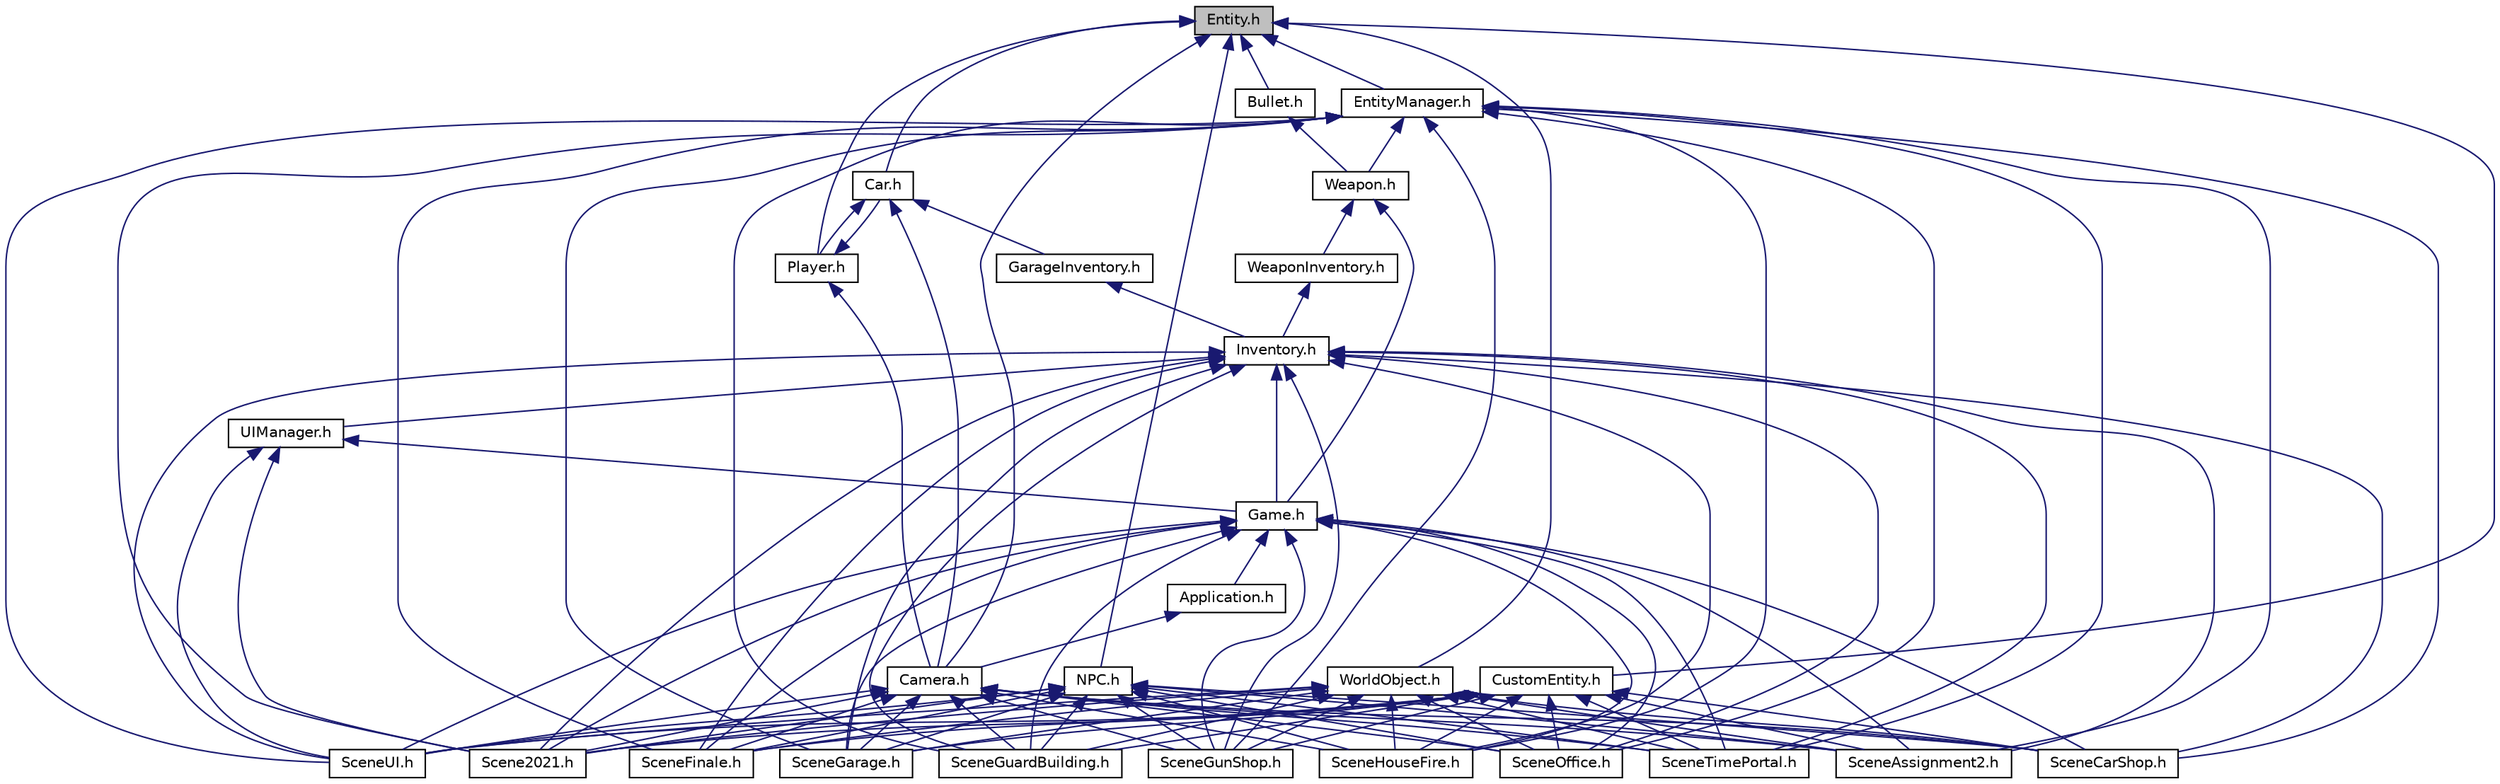 digraph "Entity.h"
{
 // LATEX_PDF_SIZE
  edge [fontname="Helvetica",fontsize="10",labelfontname="Helvetica",labelfontsize="10"];
  node [fontname="Helvetica",fontsize="10",shape=record];
  Node1 [label="Entity.h",height=0.2,width=0.4,color="black", fillcolor="grey75", style="filled", fontcolor="black",tooltip="Entity System encapsulating all attributes of something \"Living\"."];
  Node1 -> Node2 [dir="back",color="midnightblue",fontsize="10",style="solid",fontname="Helvetica"];
  Node2 [label="Bullet.h",height=0.2,width=0.4,color="black", fillcolor="white", style="filled",URL="$_bullet_8h.html",tooltip="Handles the Bullet Entity in our Game."];
  Node2 -> Node3 [dir="back",color="midnightblue",fontsize="10",style="solid",fontname="Helvetica"];
  Node3 [label="Weapon.h",height=0.2,width=0.4,color="black", fillcolor="white", style="filled",URL="$_weapon_8h.html",tooltip="Handles all Weapon Functionalities like Shooting, reloading."];
  Node3 -> Node4 [dir="back",color="midnightblue",fontsize="10",style="solid",fontname="Helvetica"];
  Node4 [label="Game.h",height=0.2,width=0.4,color="black", fillcolor="white", style="filled",URL="$_game_8h.html",tooltip="Handles the entire Game. (Scenes, Settings, Managers, etc.)"];
  Node4 -> Node5 [dir="back",color="midnightblue",fontsize="10",style="solid",fontname="Helvetica"];
  Node5 [label="Application.h",height=0.2,width=0.4,color="black", fillcolor="white", style="filled",URL="$_application_8h.html",tooltip="Handles the entire application."];
  Node5 -> Node6 [dir="back",color="midnightblue",fontsize="10",style="solid",fontname="Helvetica"];
  Node6 [label="Camera.h",height=0.2,width=0.4,color="black", fillcolor="white", style="filled",URL="$_camera_8h.html",tooltip="Camera System for our game."];
  Node6 -> Node7 [dir="back",color="midnightblue",fontsize="10",style="solid",fontname="Helvetica"];
  Node7 [label="Scene2021.h",height=0.2,width=0.4,color="black", fillcolor="white", style="filled",URL="$_scene2021_8h.html",tooltip="Main City Scene of the Game."];
  Node6 -> Node8 [dir="back",color="midnightblue",fontsize="10",style="solid",fontname="Helvetica"];
  Node8 [label="SceneAssignment2.h",height=0.2,width=0.4,color="black", fillcolor="white", style="filled",URL="$_scene_assignment2_8h.html",tooltip="Test Scene used for Debugging/Testing."];
  Node6 -> Node9 [dir="back",color="midnightblue",fontsize="10",style="solid",fontname="Helvetica"];
  Node9 [label="SceneCarShop.h",height=0.2,width=0.4,color="black", fillcolor="white", style="filled",URL="$_scene_car_shop_8h.html",tooltip="Car Shop Scene to purchase Cars in the Game."];
  Node6 -> Node10 [dir="back",color="midnightblue",fontsize="10",style="solid",fontname="Helvetica"];
  Node10 [label="SceneFinale.h",height=0.2,width=0.4,color="black", fillcolor="white", style="filled",URL="$_scene_finale_8h.html",tooltip="The Last and Final Scene of the Game."];
  Node6 -> Node11 [dir="back",color="midnightblue",fontsize="10",style="solid",fontname="Helvetica"];
  Node11 [label="SceneGarage.h",height=0.2,width=0.4,color="black", fillcolor="white", style="filled",URL="$_scene_garage_8h.html",tooltip="Garage scene for players to store their cars and bring it out to Main City Scene."];
  Node6 -> Node12 [dir="back",color="midnightblue",fontsize="10",style="solid",fontname="Helvetica"];
  Node12 [label="SceneGuardBuilding.h",height=0.2,width=0.4,color="black", fillcolor="white", style="filled",URL="$_scene_guard_building_8h.html",tooltip="Infiltrate the Government Facility Scene."];
  Node6 -> Node13 [dir="back",color="midnightblue",fontsize="10",style="solid",fontname="Helvetica"];
  Node13 [label="SceneGunShop.h",height=0.2,width=0.4,color="black", fillcolor="white", style="filled",URL="$_scene_gun_shop_8h.html",tooltip="Gun Shop Scene in our Game to purchase Guns."];
  Node6 -> Node14 [dir="back",color="midnightblue",fontsize="10",style="solid",fontname="Helvetica"];
  Node14 [label="SceneHouseFire.h",height=0.2,width=0.4,color="black", fillcolor="white", style="filled",URL="$_scene_house_fire_8h.html",tooltip="Starting scene of House on Fire for the Game."];
  Node6 -> Node15 [dir="back",color="midnightblue",fontsize="10",style="solid",fontname="Helvetica"];
  Node15 [label="SceneOffice.h",height=0.2,width=0.4,color="black", fillcolor="white", style="filled",URL="$_scene_office_8h.html",tooltip="2nd Last Scene to capture target from his Office."];
  Node6 -> Node16 [dir="back",color="midnightblue",fontsize="10",style="solid",fontname="Helvetica"];
  Node16 [label="SceneTimePortal.h",height=0.2,width=0.4,color="black", fillcolor="white", style="filled",URL="$_scene_time_portal_8h.html",tooltip="Time Portal Scene to enter and come back from the Future."];
  Node6 -> Node17 [dir="back",color="midnightblue",fontsize="10",style="solid",fontname="Helvetica"];
  Node17 [label="SceneUI.h",height=0.2,width=0.4,color="black", fillcolor="white", style="filled",URL="$_scene_u_i_8h.html",tooltip="Used for the Starting Screen UI."];
  Node4 -> Node7 [dir="back",color="midnightblue",fontsize="10",style="solid",fontname="Helvetica"];
  Node4 -> Node8 [dir="back",color="midnightblue",fontsize="10",style="solid",fontname="Helvetica"];
  Node4 -> Node9 [dir="back",color="midnightblue",fontsize="10",style="solid",fontname="Helvetica"];
  Node4 -> Node10 [dir="back",color="midnightblue",fontsize="10",style="solid",fontname="Helvetica"];
  Node4 -> Node11 [dir="back",color="midnightblue",fontsize="10",style="solid",fontname="Helvetica"];
  Node4 -> Node12 [dir="back",color="midnightblue",fontsize="10",style="solid",fontname="Helvetica"];
  Node4 -> Node13 [dir="back",color="midnightblue",fontsize="10",style="solid",fontname="Helvetica"];
  Node4 -> Node14 [dir="back",color="midnightblue",fontsize="10",style="solid",fontname="Helvetica"];
  Node4 -> Node15 [dir="back",color="midnightblue",fontsize="10",style="solid",fontname="Helvetica"];
  Node4 -> Node16 [dir="back",color="midnightblue",fontsize="10",style="solid",fontname="Helvetica"];
  Node4 -> Node17 [dir="back",color="midnightblue",fontsize="10",style="solid",fontname="Helvetica"];
  Node3 -> Node18 [dir="back",color="midnightblue",fontsize="10",style="solid",fontname="Helvetica"];
  Node18 [label="WeaponInventory.h",height=0.2,width=0.4,color="black", fillcolor="white", style="filled",URL="$_weapon_inventory_8h.html",tooltip="Handles all Weapons in associated with Entity."];
  Node18 -> Node19 [dir="back",color="midnightblue",fontsize="10",style="solid",fontname="Helvetica"];
  Node19 [label="Inventory.h",height=0.2,width=0.4,color="black", fillcolor="white", style="filled",URL="$_inventory_8h.html",tooltip="Manager for all Inventories associated with Player."];
  Node19 -> Node4 [dir="back",color="midnightblue",fontsize="10",style="solid",fontname="Helvetica"];
  Node19 -> Node7 [dir="back",color="midnightblue",fontsize="10",style="solid",fontname="Helvetica"];
  Node19 -> Node8 [dir="back",color="midnightblue",fontsize="10",style="solid",fontname="Helvetica"];
  Node19 -> Node9 [dir="back",color="midnightblue",fontsize="10",style="solid",fontname="Helvetica"];
  Node19 -> Node10 [dir="back",color="midnightblue",fontsize="10",style="solid",fontname="Helvetica"];
  Node19 -> Node11 [dir="back",color="midnightblue",fontsize="10",style="solid",fontname="Helvetica"];
  Node19 -> Node12 [dir="back",color="midnightblue",fontsize="10",style="solid",fontname="Helvetica"];
  Node19 -> Node13 [dir="back",color="midnightblue",fontsize="10",style="solid",fontname="Helvetica"];
  Node19 -> Node14 [dir="back",color="midnightblue",fontsize="10",style="solid",fontname="Helvetica"];
  Node19 -> Node15 [dir="back",color="midnightblue",fontsize="10",style="solid",fontname="Helvetica"];
  Node19 -> Node16 [dir="back",color="midnightblue",fontsize="10",style="solid",fontname="Helvetica"];
  Node19 -> Node17 [dir="back",color="midnightblue",fontsize="10",style="solid",fontname="Helvetica"];
  Node19 -> Node20 [dir="back",color="midnightblue",fontsize="10",style="solid",fontname="Helvetica"];
  Node20 [label="UIManager.h",height=0.2,width=0.4,color="black", fillcolor="white", style="filled",URL="$_u_i_manager_8h.html",tooltip="Handles all UIs with Buttons in here."];
  Node20 -> Node4 [dir="back",color="midnightblue",fontsize="10",style="solid",fontname="Helvetica"];
  Node20 -> Node7 [dir="back",color="midnightblue",fontsize="10",style="solid",fontname="Helvetica"];
  Node20 -> Node17 [dir="back",color="midnightblue",fontsize="10",style="solid",fontname="Helvetica"];
  Node1 -> Node6 [dir="back",color="midnightblue",fontsize="10",style="solid",fontname="Helvetica"];
  Node1 -> Node21 [dir="back",color="midnightblue",fontsize="10",style="solid",fontname="Helvetica"];
  Node21 [label="Car.h",height=0.2,width=0.4,color="black", fillcolor="white", style="filled",URL="$_car_8h.html",tooltip="Header file containing a CAR_TYPE enum and the Car class itself."];
  Node21 -> Node6 [dir="back",color="midnightblue",fontsize="10",style="solid",fontname="Helvetica"];
  Node21 -> Node22 [dir="back",color="midnightblue",fontsize="10",style="solid",fontname="Helvetica"];
  Node22 [label="GarageInventory.h",height=0.2,width=0.4,color="black", fillcolor="white", style="filled",URL="$_garage_inventory_8h.html",tooltip="Manages all Vehicles in a Player's Garage Inventory."];
  Node22 -> Node19 [dir="back",color="midnightblue",fontsize="10",style="solid",fontname="Helvetica"];
  Node21 -> Node23 [dir="back",color="midnightblue",fontsize="10",style="solid",fontname="Helvetica"];
  Node23 [label="Player.h",height=0.2,width=0.4,color="black", fillcolor="white", style="filled",URL="$_player_8h.html",tooltip="Handles all Players functionalities."];
  Node23 -> Node6 [dir="back",color="midnightblue",fontsize="10",style="solid",fontname="Helvetica"];
  Node23 -> Node21 [dir="back",color="midnightblue",fontsize="10",style="solid",fontname="Helvetica"];
  Node1 -> Node24 [dir="back",color="midnightblue",fontsize="10",style="solid",fontname="Helvetica"];
  Node24 [label="CustomEntity.h",height=0.2,width=0.4,color="black", fillcolor="white", style="filled",URL="$_custom_entity_8h.html",tooltip="Sub-Type of an Entity. Usually used to create Interaction Zones in the world by spawning a Custom Ent..."];
  Node24 -> Node7 [dir="back",color="midnightblue",fontsize="10",style="solid",fontname="Helvetica"];
  Node24 -> Node8 [dir="back",color="midnightblue",fontsize="10",style="solid",fontname="Helvetica"];
  Node24 -> Node9 [dir="back",color="midnightblue",fontsize="10",style="solid",fontname="Helvetica"];
  Node24 -> Node10 [dir="back",color="midnightblue",fontsize="10",style="solid",fontname="Helvetica"];
  Node24 -> Node11 [dir="back",color="midnightblue",fontsize="10",style="solid",fontname="Helvetica"];
  Node24 -> Node12 [dir="back",color="midnightblue",fontsize="10",style="solid",fontname="Helvetica"];
  Node24 -> Node13 [dir="back",color="midnightblue",fontsize="10",style="solid",fontname="Helvetica"];
  Node24 -> Node14 [dir="back",color="midnightblue",fontsize="10",style="solid",fontname="Helvetica"];
  Node24 -> Node15 [dir="back",color="midnightblue",fontsize="10",style="solid",fontname="Helvetica"];
  Node24 -> Node16 [dir="back",color="midnightblue",fontsize="10",style="solid",fontname="Helvetica"];
  Node24 -> Node17 [dir="back",color="midnightblue",fontsize="10",style="solid",fontname="Helvetica"];
  Node1 -> Node25 [dir="back",color="midnightblue",fontsize="10",style="solid",fontname="Helvetica"];
  Node25 [label="EntityManager.h",height=0.2,width=0.4,color="black", fillcolor="white", style="filled",URL="$_entity_manager_8h.html",tooltip="Scene associated object that handles all Entity in a specific Instance of a Scene."];
  Node25 -> Node7 [dir="back",color="midnightblue",fontsize="10",style="solid",fontname="Helvetica"];
  Node25 -> Node8 [dir="back",color="midnightblue",fontsize="10",style="solid",fontname="Helvetica"];
  Node25 -> Node9 [dir="back",color="midnightblue",fontsize="10",style="solid",fontname="Helvetica"];
  Node25 -> Node10 [dir="back",color="midnightblue",fontsize="10",style="solid",fontname="Helvetica"];
  Node25 -> Node11 [dir="back",color="midnightblue",fontsize="10",style="solid",fontname="Helvetica"];
  Node25 -> Node12 [dir="back",color="midnightblue",fontsize="10",style="solid",fontname="Helvetica"];
  Node25 -> Node13 [dir="back",color="midnightblue",fontsize="10",style="solid",fontname="Helvetica"];
  Node25 -> Node14 [dir="back",color="midnightblue",fontsize="10",style="solid",fontname="Helvetica"];
  Node25 -> Node15 [dir="back",color="midnightblue",fontsize="10",style="solid",fontname="Helvetica"];
  Node25 -> Node16 [dir="back",color="midnightblue",fontsize="10",style="solid",fontname="Helvetica"];
  Node25 -> Node17 [dir="back",color="midnightblue",fontsize="10",style="solid",fontname="Helvetica"];
  Node25 -> Node3 [dir="back",color="midnightblue",fontsize="10",style="solid",fontname="Helvetica"];
  Node1 -> Node26 [dir="back",color="midnightblue",fontsize="10",style="solid",fontname="Helvetica"];
  Node26 [label="NPC.h",height=0.2,width=0.4,color="black", fillcolor="white", style="filled",URL="$_n_p_c_8h.html",tooltip="Handles all NPC functionalities."];
  Node26 -> Node7 [dir="back",color="midnightblue",fontsize="10",style="solid",fontname="Helvetica"];
  Node26 -> Node8 [dir="back",color="midnightblue",fontsize="10",style="solid",fontname="Helvetica"];
  Node26 -> Node9 [dir="back",color="midnightblue",fontsize="10",style="solid",fontname="Helvetica"];
  Node26 -> Node10 [dir="back",color="midnightblue",fontsize="10",style="solid",fontname="Helvetica"];
  Node26 -> Node11 [dir="back",color="midnightblue",fontsize="10",style="solid",fontname="Helvetica"];
  Node26 -> Node12 [dir="back",color="midnightblue",fontsize="10",style="solid",fontname="Helvetica"];
  Node26 -> Node13 [dir="back",color="midnightblue",fontsize="10",style="solid",fontname="Helvetica"];
  Node26 -> Node14 [dir="back",color="midnightblue",fontsize="10",style="solid",fontname="Helvetica"];
  Node26 -> Node15 [dir="back",color="midnightblue",fontsize="10",style="solid",fontname="Helvetica"];
  Node26 -> Node16 [dir="back",color="midnightblue",fontsize="10",style="solid",fontname="Helvetica"];
  Node26 -> Node17 [dir="back",color="midnightblue",fontsize="10",style="solid",fontname="Helvetica"];
  Node1 -> Node23 [dir="back",color="midnightblue",fontsize="10",style="solid",fontname="Helvetica"];
  Node1 -> Node27 [dir="back",color="midnightblue",fontsize="10",style="solid",fontname="Helvetica"];
  Node27 [label="WorldObject.h",height=0.2,width=0.4,color="black", fillcolor="white", style="filled",URL="$_world_object_8h.html",tooltip="WorldObject Entity usually used for Buildings, Trees etc."];
  Node27 -> Node7 [dir="back",color="midnightblue",fontsize="10",style="solid",fontname="Helvetica"];
  Node27 -> Node8 [dir="back",color="midnightblue",fontsize="10",style="solid",fontname="Helvetica"];
  Node27 -> Node9 [dir="back",color="midnightblue",fontsize="10",style="solid",fontname="Helvetica"];
  Node27 -> Node10 [dir="back",color="midnightblue",fontsize="10",style="solid",fontname="Helvetica"];
  Node27 -> Node11 [dir="back",color="midnightblue",fontsize="10",style="solid",fontname="Helvetica"];
  Node27 -> Node12 [dir="back",color="midnightblue",fontsize="10",style="solid",fontname="Helvetica"];
  Node27 -> Node13 [dir="back",color="midnightblue",fontsize="10",style="solid",fontname="Helvetica"];
  Node27 -> Node14 [dir="back",color="midnightblue",fontsize="10",style="solid",fontname="Helvetica"];
  Node27 -> Node15 [dir="back",color="midnightblue",fontsize="10",style="solid",fontname="Helvetica"];
  Node27 -> Node16 [dir="back",color="midnightblue",fontsize="10",style="solid",fontname="Helvetica"];
  Node27 -> Node17 [dir="back",color="midnightblue",fontsize="10",style="solid",fontname="Helvetica"];
}
